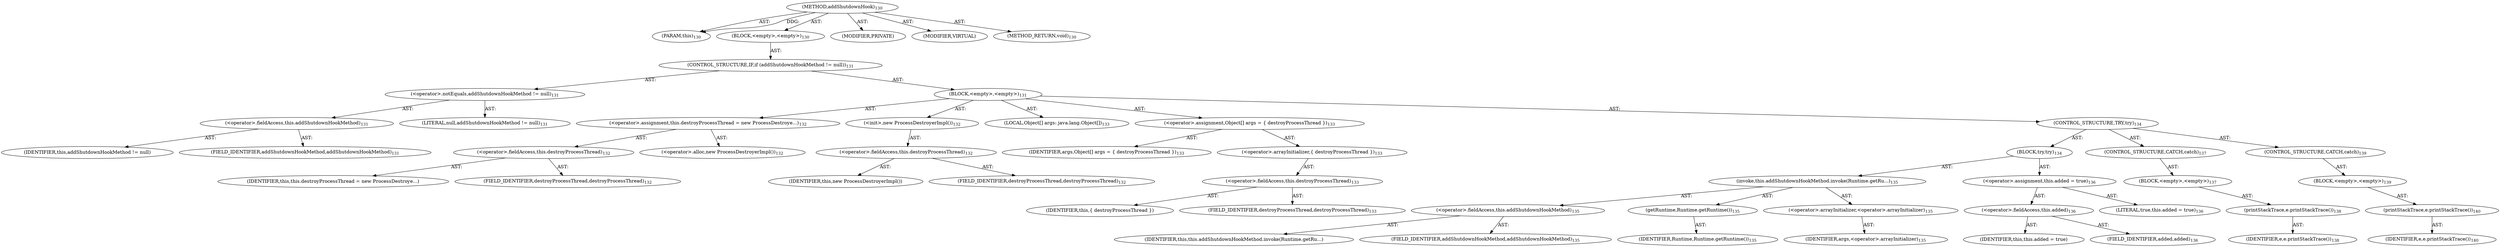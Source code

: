 digraph "addShutdownHook" {  
"111669149700" [label = <(METHOD,addShutdownHook)<SUB>130</SUB>> ]
"115964117000" [label = <(PARAM,this)<SUB>130</SUB>> ]
"25769803784" [label = <(BLOCK,&lt;empty&gt;,&lt;empty&gt;)<SUB>130</SUB>> ]
"47244640260" [label = <(CONTROL_STRUCTURE,IF,if (addShutdownHookMethod != null))<SUB>131</SUB>> ]
"30064771104" [label = <(&lt;operator&gt;.notEquals,addShutdownHookMethod != null)<SUB>131</SUB>> ]
"30064771105" [label = <(&lt;operator&gt;.fieldAccess,this.addShutdownHookMethod)<SUB>131</SUB>> ]
"68719476759" [label = <(IDENTIFIER,this,addShutdownHookMethod != null)> ]
"55834574861" [label = <(FIELD_IDENTIFIER,addShutdownHookMethod,addShutdownHookMethod)<SUB>131</SUB>> ]
"90194313222" [label = <(LITERAL,null,addShutdownHookMethod != null)<SUB>131</SUB>> ]
"25769803785" [label = <(BLOCK,&lt;empty&gt;,&lt;empty&gt;)<SUB>131</SUB>> ]
"30064771106" [label = <(&lt;operator&gt;.assignment,this.destroyProcessThread = new ProcessDestroye...)<SUB>132</SUB>> ]
"30064771107" [label = <(&lt;operator&gt;.fieldAccess,this.destroyProcessThread)<SUB>132</SUB>> ]
"68719476760" [label = <(IDENTIFIER,this,this.destroyProcessThread = new ProcessDestroye...)> ]
"55834574862" [label = <(FIELD_IDENTIFIER,destroyProcessThread,destroyProcessThread)<SUB>132</SUB>> ]
"30064771108" [label = <(&lt;operator&gt;.alloc,new ProcessDestroyerImpl())<SUB>132</SUB>> ]
"30064771109" [label = <(&lt;init&gt;,new ProcessDestroyerImpl())<SUB>132</SUB>> ]
"30064771110" [label = <(&lt;operator&gt;.fieldAccess,this.destroyProcessThread)<SUB>132</SUB>> ]
"68719476761" [label = <(IDENTIFIER,this,new ProcessDestroyerImpl())> ]
"55834574863" [label = <(FIELD_IDENTIFIER,destroyProcessThread,destroyProcessThread)<SUB>132</SUB>> ]
"94489280513" [label = <(LOCAL,Object[] args: java.lang.Object[])<SUB>133</SUB>> ]
"30064771111" [label = <(&lt;operator&gt;.assignment,Object[] args = { destroyProcessThread })<SUB>133</SUB>> ]
"68719476762" [label = <(IDENTIFIER,args,Object[] args = { destroyProcessThread })<SUB>133</SUB>> ]
"30064771112" [label = <(&lt;operator&gt;.arrayInitializer,{ destroyProcessThread })<SUB>133</SUB>> ]
"30064771113" [label = <(&lt;operator&gt;.fieldAccess,this.destroyProcessThread)<SUB>133</SUB>> ]
"68719476763" [label = <(IDENTIFIER,this,{ destroyProcessThread })> ]
"55834574864" [label = <(FIELD_IDENTIFIER,destroyProcessThread,destroyProcessThread)<SUB>133</SUB>> ]
"47244640261" [label = <(CONTROL_STRUCTURE,TRY,try)<SUB>134</SUB>> ]
"25769803786" [label = <(BLOCK,try,try)<SUB>134</SUB>> ]
"30064771114" [label = <(invoke,this.addShutdownHookMethod.invoke(Runtime.getRu...)<SUB>135</SUB>> ]
"30064771115" [label = <(&lt;operator&gt;.fieldAccess,this.addShutdownHookMethod)<SUB>135</SUB>> ]
"68719476764" [label = <(IDENTIFIER,this,this.addShutdownHookMethod.invoke(Runtime.getRu...)> ]
"55834574865" [label = <(FIELD_IDENTIFIER,addShutdownHookMethod,addShutdownHookMethod)<SUB>135</SUB>> ]
"30064771116" [label = <(getRuntime,Runtime.getRuntime())<SUB>135</SUB>> ]
"68719476765" [label = <(IDENTIFIER,Runtime,Runtime.getRuntime())<SUB>135</SUB>> ]
"30064771117" [label = <(&lt;operator&gt;.arrayInitializer,&lt;operator&gt;.arrayInitializer)<SUB>135</SUB>> ]
"68719476766" [label = <(IDENTIFIER,args,&lt;operator&gt;.arrayInitializer)<SUB>135</SUB>> ]
"30064771118" [label = <(&lt;operator&gt;.assignment,this.added = true)<SUB>136</SUB>> ]
"30064771119" [label = <(&lt;operator&gt;.fieldAccess,this.added)<SUB>136</SUB>> ]
"68719476767" [label = <(IDENTIFIER,this,this.added = true)> ]
"55834574866" [label = <(FIELD_IDENTIFIER,added,added)<SUB>136</SUB>> ]
"90194313223" [label = <(LITERAL,true,this.added = true)<SUB>136</SUB>> ]
"47244640262" [label = <(CONTROL_STRUCTURE,CATCH,catch)<SUB>137</SUB>> ]
"25769803787" [label = <(BLOCK,&lt;empty&gt;,&lt;empty&gt;)<SUB>137</SUB>> ]
"30064771120" [label = <(printStackTrace,e.printStackTrace())<SUB>138</SUB>> ]
"68719476768" [label = <(IDENTIFIER,e,e.printStackTrace())<SUB>138</SUB>> ]
"47244640263" [label = <(CONTROL_STRUCTURE,CATCH,catch)<SUB>139</SUB>> ]
"25769803788" [label = <(BLOCK,&lt;empty&gt;,&lt;empty&gt;)<SUB>139</SUB>> ]
"30064771121" [label = <(printStackTrace,e.printStackTrace())<SUB>140</SUB>> ]
"68719476769" [label = <(IDENTIFIER,e,e.printStackTrace())<SUB>140</SUB>> ]
"133143986191" [label = <(MODIFIER,PRIVATE)> ]
"133143986192" [label = <(MODIFIER,VIRTUAL)> ]
"128849018884" [label = <(METHOD_RETURN,void)<SUB>130</SUB>> ]
  "111669149700" -> "115964117000"  [ label = "AST: "] 
  "111669149700" -> "25769803784"  [ label = "AST: "] 
  "111669149700" -> "133143986191"  [ label = "AST: "] 
  "111669149700" -> "133143986192"  [ label = "AST: "] 
  "111669149700" -> "128849018884"  [ label = "AST: "] 
  "25769803784" -> "47244640260"  [ label = "AST: "] 
  "47244640260" -> "30064771104"  [ label = "AST: "] 
  "47244640260" -> "25769803785"  [ label = "AST: "] 
  "30064771104" -> "30064771105"  [ label = "AST: "] 
  "30064771104" -> "90194313222"  [ label = "AST: "] 
  "30064771105" -> "68719476759"  [ label = "AST: "] 
  "30064771105" -> "55834574861"  [ label = "AST: "] 
  "25769803785" -> "30064771106"  [ label = "AST: "] 
  "25769803785" -> "30064771109"  [ label = "AST: "] 
  "25769803785" -> "94489280513"  [ label = "AST: "] 
  "25769803785" -> "30064771111"  [ label = "AST: "] 
  "25769803785" -> "47244640261"  [ label = "AST: "] 
  "30064771106" -> "30064771107"  [ label = "AST: "] 
  "30064771106" -> "30064771108"  [ label = "AST: "] 
  "30064771107" -> "68719476760"  [ label = "AST: "] 
  "30064771107" -> "55834574862"  [ label = "AST: "] 
  "30064771109" -> "30064771110"  [ label = "AST: "] 
  "30064771110" -> "68719476761"  [ label = "AST: "] 
  "30064771110" -> "55834574863"  [ label = "AST: "] 
  "30064771111" -> "68719476762"  [ label = "AST: "] 
  "30064771111" -> "30064771112"  [ label = "AST: "] 
  "30064771112" -> "30064771113"  [ label = "AST: "] 
  "30064771113" -> "68719476763"  [ label = "AST: "] 
  "30064771113" -> "55834574864"  [ label = "AST: "] 
  "47244640261" -> "25769803786"  [ label = "AST: "] 
  "47244640261" -> "47244640262"  [ label = "AST: "] 
  "47244640261" -> "47244640263"  [ label = "AST: "] 
  "25769803786" -> "30064771114"  [ label = "AST: "] 
  "25769803786" -> "30064771118"  [ label = "AST: "] 
  "30064771114" -> "30064771115"  [ label = "AST: "] 
  "30064771114" -> "30064771116"  [ label = "AST: "] 
  "30064771114" -> "30064771117"  [ label = "AST: "] 
  "30064771115" -> "68719476764"  [ label = "AST: "] 
  "30064771115" -> "55834574865"  [ label = "AST: "] 
  "30064771116" -> "68719476765"  [ label = "AST: "] 
  "30064771117" -> "68719476766"  [ label = "AST: "] 
  "30064771118" -> "30064771119"  [ label = "AST: "] 
  "30064771118" -> "90194313223"  [ label = "AST: "] 
  "30064771119" -> "68719476767"  [ label = "AST: "] 
  "30064771119" -> "55834574866"  [ label = "AST: "] 
  "47244640262" -> "25769803787"  [ label = "AST: "] 
  "25769803787" -> "30064771120"  [ label = "AST: "] 
  "30064771120" -> "68719476768"  [ label = "AST: "] 
  "47244640263" -> "25769803788"  [ label = "AST: "] 
  "25769803788" -> "30064771121"  [ label = "AST: "] 
  "30064771121" -> "68719476769"  [ label = "AST: "] 
  "111669149700" -> "115964117000"  [ label = "DDG: "] 
}
